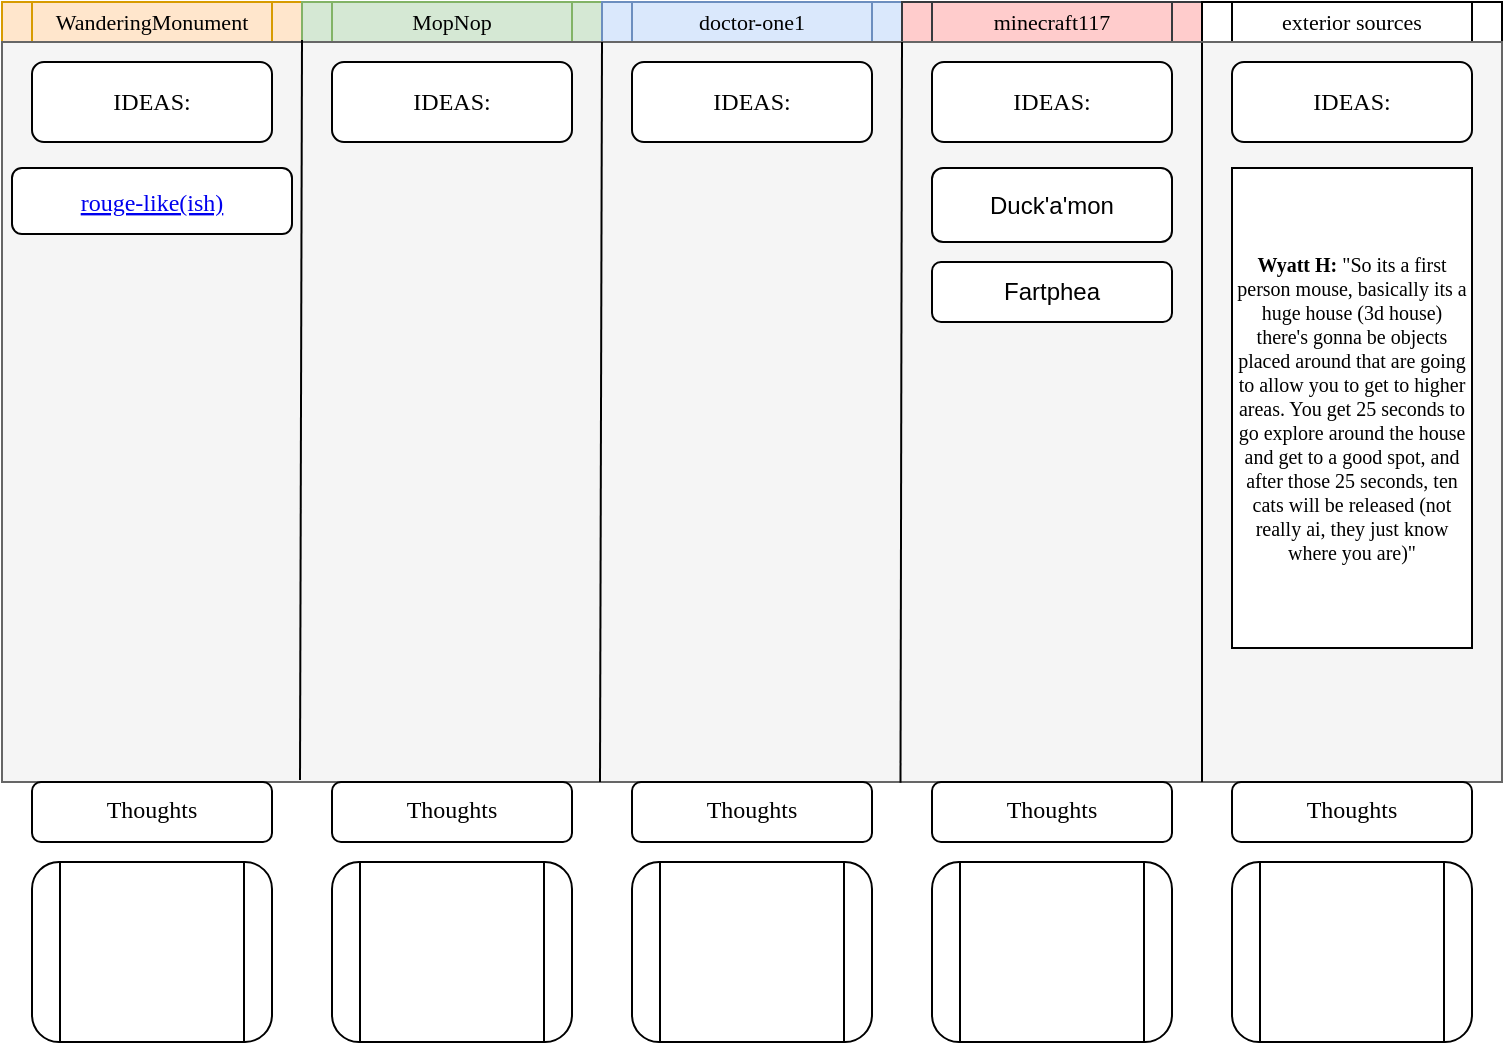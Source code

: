 <mxfile version="22.0.8" type="github">
  <diagram name="Page-1" id="nUbuY328vkLbe_oYi32c">
    <mxGraphModel dx="880" dy="595" grid="1" gridSize="10" guides="1" tooltips="1" connect="1" arrows="1" fold="1" page="1" pageScale="1" pageWidth="850" pageHeight="1100" math="0" shadow="0">
      <root>
        <mxCell id="0" />
        <mxCell id="1" parent="0" />
        <mxCell id="N42RTSC_KTIaGwHTtDHc-1" value="WanderingMonument" style="shape=process;whiteSpace=wrap;html=1;backgroundOutline=1;fontFamily=Verdana;fillColor=#ffe6cc;strokeColor=#d79b00;fontSize=11;" parent="1" vertex="1">
          <mxGeometry x="50" y="30" width="150" height="20" as="geometry" />
        </mxCell>
        <mxCell id="N42RTSC_KTIaGwHTtDHc-2" value="MopNop" style="shape=process;whiteSpace=wrap;html=1;backgroundOutline=1;fontFamily=Verdana;fillColor=#d5e8d4;strokeColor=#82b366;fontSize=11;" parent="1" vertex="1">
          <mxGeometry x="200" y="30" width="150" height="20" as="geometry" />
        </mxCell>
        <mxCell id="N42RTSC_KTIaGwHTtDHc-3" value="doctor-one1" style="shape=process;whiteSpace=wrap;html=1;backgroundOutline=1;fontFamily=Verdana;fillColor=#dae8fc;strokeColor=#6c8ebf;fontSize=11;" parent="1" vertex="1">
          <mxGeometry x="350" y="30" width="150" height="20" as="geometry" />
        </mxCell>
        <mxCell id="N42RTSC_KTIaGwHTtDHc-4" value="minecraft117" style="shape=process;whiteSpace=wrap;html=1;backgroundOutline=1;fontFamily=Verdana;fillColor=#ffcccc;strokeColor=#36393d;fontSize=11;" parent="1" vertex="1">
          <mxGeometry x="500" y="30" width="150" height="20" as="geometry" />
        </mxCell>
        <mxCell id="N42RTSC_KTIaGwHTtDHc-5" value="exterior sources" style="shape=process;whiteSpace=wrap;html=1;backgroundOutline=1;fontFamily=Verdana;fontSize=11;" parent="1" vertex="1">
          <mxGeometry x="650" y="30" width="150" height="20" as="geometry" />
        </mxCell>
        <mxCell id="N42RTSC_KTIaGwHTtDHc-7" value="" style="rounded=0;whiteSpace=wrap;html=1;fontFamily=Verdana;fillColor=#f5f5f5;fontColor=#333333;strokeColor=#666666;" parent="1" vertex="1">
          <mxGeometry x="50" y="50" width="750" height="370" as="geometry" />
        </mxCell>
        <mxCell id="N42RTSC_KTIaGwHTtDHc-9" value="&lt;b style=&quot;font-size: 10px;&quot;&gt;Wyatt H:&lt;/b&gt; &quot;So its a first person mouse, basically its a huge house (3d house) there&#39;s gonna be objects placed around that are going to allow you to get to higher areas. You get 25 seconds to go explore around the house and get to a good spot, and after those 25 seconds, ten cats will be released (not really ai, they just know where you are)&quot;" style="rounded=0;whiteSpace=wrap;html=1;align=center;horizontal=1;verticalAlign=middle;fontSize=10;fontStyle=0;fontFamily=Verdana;" parent="1" vertex="1">
          <mxGeometry x="665" y="113" width="120" height="240" as="geometry" />
        </mxCell>
        <mxCell id="N42RTSC_KTIaGwHTtDHc-10" value="" style="endArrow=none;html=1;rounded=0;entryX=0.8;entryY=0.001;entryDx=0;entryDy=0;entryPerimeter=0;fontFamily=Verdana;" parent="1" target="N42RTSC_KTIaGwHTtDHc-7" edge="1">
          <mxGeometry width="50" height="50" relative="1" as="geometry">
            <mxPoint x="650" y="420" as="sourcePoint" />
            <mxPoint x="700" y="160" as="targetPoint" />
          </mxGeometry>
        </mxCell>
        <mxCell id="N42RTSC_KTIaGwHTtDHc-13" value="" style="endArrow=none;html=1;rounded=0;entryX=0;entryY=1;entryDx=0;entryDy=0;exitX=0.599;exitY=1.001;exitDx=0;exitDy=0;exitPerimeter=0;fontFamily=Verdana;" parent="1" source="N42RTSC_KTIaGwHTtDHc-7" target="N42RTSC_KTIaGwHTtDHc-4" edge="1">
          <mxGeometry width="50" height="50" relative="1" as="geometry">
            <mxPoint x="460" y="70" as="sourcePoint" />
            <mxPoint x="510" y="20" as="targetPoint" />
          </mxGeometry>
        </mxCell>
        <mxCell id="N42RTSC_KTIaGwHTtDHc-16" value="" style="endArrow=none;html=1;rounded=0;entryX=0;entryY=1;entryDx=0;entryDy=0;exitX=0.599;exitY=1.001;exitDx=0;exitDy=0;exitPerimeter=0;fontFamily=Verdana;" parent="1" edge="1">
          <mxGeometry width="50" height="50" relative="1" as="geometry">
            <mxPoint x="199" y="419" as="sourcePoint" />
            <mxPoint x="200" y="49" as="targetPoint" />
          </mxGeometry>
        </mxCell>
        <mxCell id="N42RTSC_KTIaGwHTtDHc-17" value="" style="endArrow=none;html=1;rounded=0;entryX=0;entryY=1;entryDx=0;entryDy=0;exitX=0.599;exitY=1.001;exitDx=0;exitDy=0;exitPerimeter=0;fontFamily=Verdana;" parent="1" edge="1">
          <mxGeometry width="50" height="50" relative="1" as="geometry">
            <mxPoint x="349" y="420" as="sourcePoint" />
            <mxPoint x="350" y="50" as="targetPoint" />
          </mxGeometry>
        </mxCell>
        <mxCell id="N42RTSC_KTIaGwHTtDHc-28" value="Thoughts" style="rounded=1;whiteSpace=wrap;html=1;verticalAlign=top;fontFamily=Verdana;" parent="1" vertex="1">
          <mxGeometry x="65" y="420" width="120" height="30" as="geometry" />
        </mxCell>
        <mxCell id="N42RTSC_KTIaGwHTtDHc-29" value="Thoughts" style="rounded=1;whiteSpace=wrap;html=1;verticalAlign=top;fontFamily=Verdana;" parent="1" vertex="1">
          <mxGeometry x="215" y="420" width="120" height="30" as="geometry" />
        </mxCell>
        <mxCell id="N42RTSC_KTIaGwHTtDHc-30" value="Thoughts" style="rounded=1;whiteSpace=wrap;html=1;verticalAlign=top;fontFamily=Verdana;" parent="1" vertex="1">
          <mxGeometry x="365" y="420" width="120" height="30" as="geometry" />
        </mxCell>
        <mxCell id="N42RTSC_KTIaGwHTtDHc-31" value="Thoughts" style="rounded=1;whiteSpace=wrap;html=1;verticalAlign=top;fontFamily=Verdana;" parent="1" vertex="1">
          <mxGeometry x="515" y="420" width="120" height="30" as="geometry" />
        </mxCell>
        <mxCell id="N42RTSC_KTIaGwHTtDHc-32" value="Thoughts" style="rounded=1;whiteSpace=wrap;html=1;verticalAlign=top;fontFamily=Verdana;" parent="1" vertex="1">
          <mxGeometry x="665" y="420" width="120" height="30" as="geometry" />
        </mxCell>
        <UserObject label="rouge-like(ish)" linkTarget="_blank" link="https://app.diagrams.net/#HcheeseEnthusiasts%2Fideas%2Fmain%2Frouge-like(ish).drawio" id="N42RTSC_KTIaGwHTtDHc-33">
          <mxCell style="fontColor=#0000EE;fontStyle=4;rounded=1;overflow=hidden;spacing=10;fontFamily=Verdana;" parent="1" vertex="1">
            <mxGeometry x="55" y="113" width="140" height="33" as="geometry" />
          </mxCell>
        </UserObject>
        <mxCell id="N42RTSC_KTIaGwHTtDHc-37" value="IDEAS:" style="rounded=1;whiteSpace=wrap;html=1;fontFamily=Verdana;" parent="1" vertex="1">
          <mxGeometry x="65" y="60" width="120" height="40" as="geometry" />
        </mxCell>
        <mxCell id="N42RTSC_KTIaGwHTtDHc-38" value="IDEAS:" style="rounded=1;whiteSpace=wrap;html=1;fontFamily=Verdana;" parent="1" vertex="1">
          <mxGeometry x="215" y="60" width="120" height="40" as="geometry" />
        </mxCell>
        <mxCell id="N42RTSC_KTIaGwHTtDHc-39" value="IDEAS:" style="rounded=1;whiteSpace=wrap;html=1;fontFamily=Verdana;" parent="1" vertex="1">
          <mxGeometry x="365" y="60" width="120" height="40" as="geometry" />
        </mxCell>
        <mxCell id="N42RTSC_KTIaGwHTtDHc-40" value="IDEAS:" style="rounded=1;whiteSpace=wrap;html=1;fontFamily=Verdana;" parent="1" vertex="1">
          <mxGeometry x="515" y="60" width="120" height="40" as="geometry" />
        </mxCell>
        <mxCell id="N42RTSC_KTIaGwHTtDHc-41" value="IDEAS:" style="rounded=1;whiteSpace=wrap;html=1;fontFamily=Verdana;" parent="1" vertex="1">
          <mxGeometry x="665" y="60" width="120" height="40" as="geometry" />
        </mxCell>
        <mxCell id="N42RTSC_KTIaGwHTtDHc-42" style="edgeStyle=orthogonalEdgeStyle;rounded=0;orthogonalLoop=1;jettySize=auto;html=1;exitX=0.5;exitY=1;exitDx=0;exitDy=0;" parent="1" source="N42RTSC_KTIaGwHTtDHc-29" target="N42RTSC_KTIaGwHTtDHc-29" edge="1">
          <mxGeometry relative="1" as="geometry" />
        </mxCell>
        <mxCell id="N42RTSC_KTIaGwHTtDHc-43" value="" style="shape=process;whiteSpace=wrap;html=1;backgroundOutline=1;rounded=1;" parent="1" vertex="1">
          <mxGeometry x="65" y="460" width="120" height="90" as="geometry" />
        </mxCell>
        <mxCell id="N42RTSC_KTIaGwHTtDHc-44" value="" style="shape=process;whiteSpace=wrap;html=1;backgroundOutline=1;rounded=1;" parent="1" vertex="1">
          <mxGeometry x="215" y="460" width="120" height="90" as="geometry" />
        </mxCell>
        <mxCell id="N42RTSC_KTIaGwHTtDHc-45" value="" style="shape=process;whiteSpace=wrap;html=1;backgroundOutline=1;rounded=1;" parent="1" vertex="1">
          <mxGeometry x="365" y="460" width="120" height="90" as="geometry" />
        </mxCell>
        <mxCell id="N42RTSC_KTIaGwHTtDHc-46" value="" style="shape=process;whiteSpace=wrap;html=1;backgroundOutline=1;rounded=1;" parent="1" vertex="1">
          <mxGeometry x="515" y="460" width="120" height="90" as="geometry" />
        </mxCell>
        <mxCell id="N42RTSC_KTIaGwHTtDHc-47" value="" style="shape=process;whiteSpace=wrap;html=1;backgroundOutline=1;rounded=1;" parent="1" vertex="1">
          <mxGeometry x="665" y="460" width="120" height="90" as="geometry" />
        </mxCell>
        <mxCell id="v-Gpc4qbgAV-BrWWO08M-1" value="Duck&#39;a&#39;mon" style="rounded=1;whiteSpace=wrap;html=1;" vertex="1" parent="1">
          <mxGeometry x="515" y="113" width="120" height="37" as="geometry" />
        </mxCell>
        <mxCell id="v-Gpc4qbgAV-BrWWO08M-2" value="Fartphea" style="rounded=1;whiteSpace=wrap;html=1;" vertex="1" parent="1">
          <mxGeometry x="515" y="160" width="120" height="30" as="geometry" />
        </mxCell>
      </root>
    </mxGraphModel>
  </diagram>
</mxfile>
